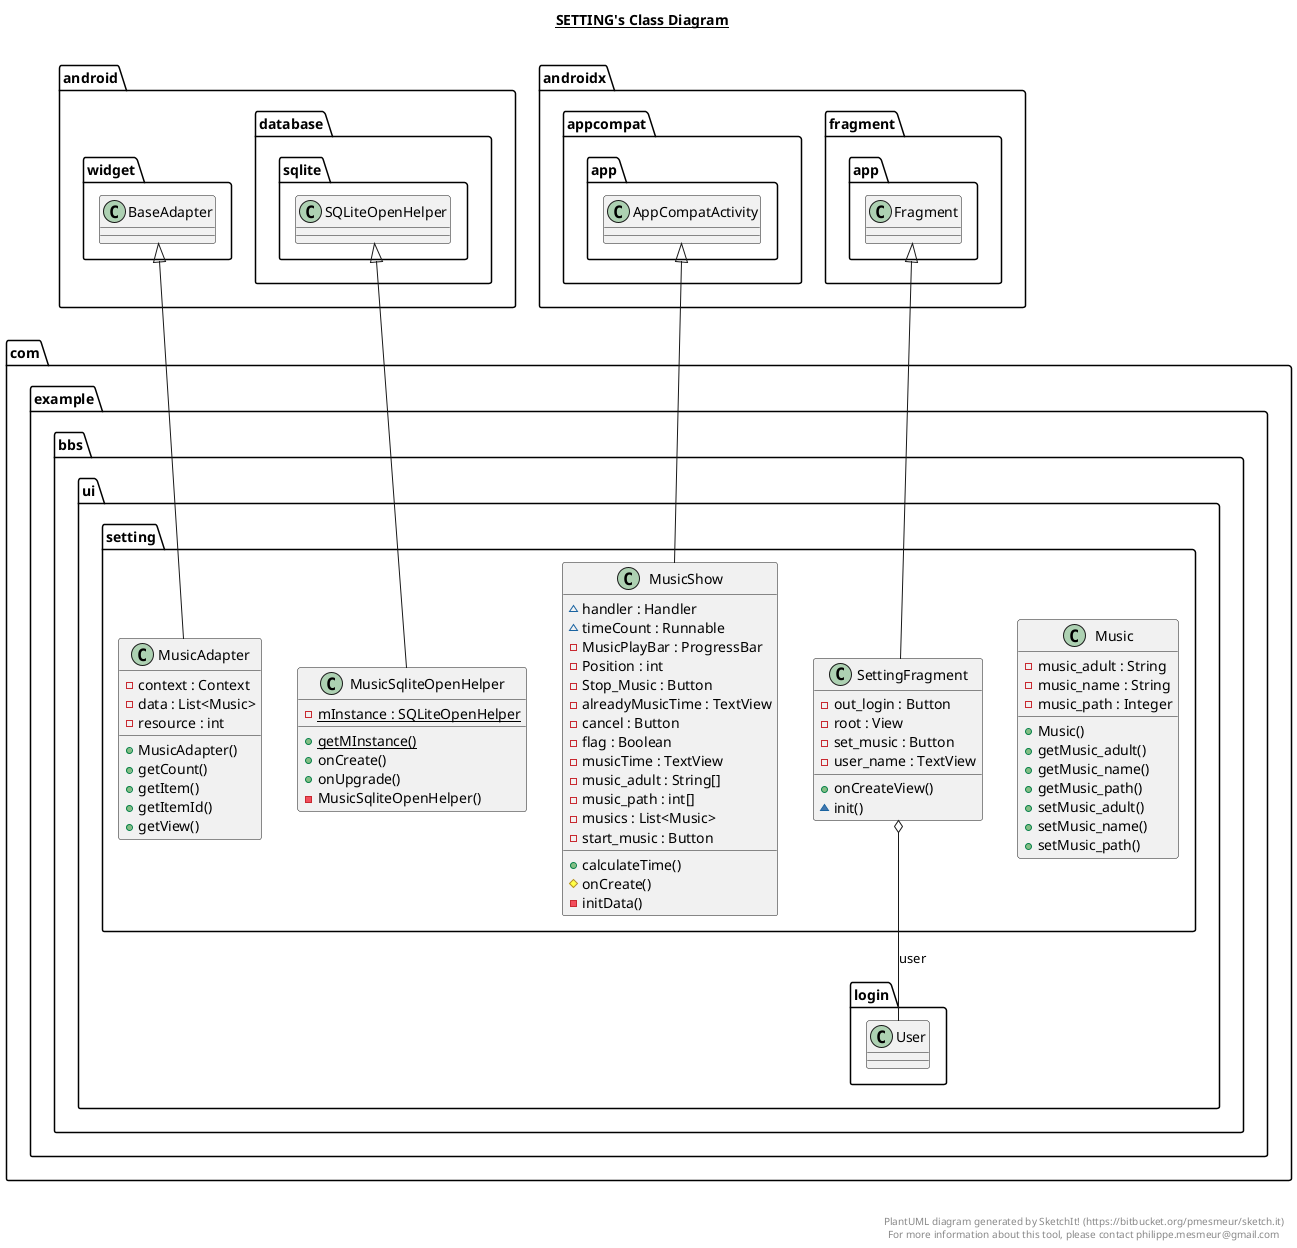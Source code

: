 @startuml

title __SETTING's Class Diagram__\n

  namespace com.example.bbs {
    namespace ui.setting {
      class com.example.bbs.ui.setting.Music {
          - music_adult : String
          - music_name : String
          - music_path : Integer
          + Music()
          + getMusic_adult()
          + getMusic_name()
          + getMusic_path()
          + setMusic_adult()
          + setMusic_name()
          + setMusic_path()
      }
    }
  }
  

  namespace com.example.bbs {
    namespace ui.setting {
      class com.example.bbs.ui.setting.MusicAdapter {
          - context : Context
          - data : List<Music>
          - resource : int
          + MusicAdapter()
          + getCount()
          + getItem()
          + getItemId()
          + getView()
      }
    }
  }
  

  namespace com.example.bbs {
    namespace ui.setting {
      class com.example.bbs.ui.setting.MusicShow {
          ~ handler : Handler
          ~ timeCount : Runnable
          - MusicPlayBar : ProgressBar
          - Position : int
          - Stop_Music : Button
          - alreadyMusicTime : TextView
          - cancel : Button
          - flag : Boolean
          - musicTime : TextView
          - music_adult : String[]
          - music_path : int[]
          - musics : List<Music>
          - start_music : Button
          + calculateTime()
          # onCreate()
          - initData()
      }
    }
  }
  

  namespace com.example.bbs {
    namespace ui.setting {
      class com.example.bbs.ui.setting.MusicSqliteOpenHelper {
          {static} - mInstance : SQLiteOpenHelper
          {static} + getMInstance()
          + onCreate()
          + onUpgrade()
          - MusicSqliteOpenHelper()
      }
    }
  }
  

  namespace com.example.bbs {
    namespace ui.setting {
      class com.example.bbs.ui.setting.SettingFragment {
          - out_login : Button
          - root : View
          - set_music : Button
          - user_name : TextView
          + onCreateView()
          ~ init()
      }
    }
  }
  

  com.example.bbs.ui.setting.MusicAdapter -up-|> android.widget.BaseAdapter
  com.example.bbs.ui.setting.MusicShow -up-|> androidx.appcompat.app.AppCompatActivity
  com.example.bbs.ui.setting.MusicSqliteOpenHelper -up-|> android.database.sqlite.SQLiteOpenHelper
  com.example.bbs.ui.setting.SettingFragment -up-|> androidx.fragment.app.Fragment
  com.example.bbs.ui.setting.SettingFragment o-- com.example.bbs.ui.login.User : user


right footer


PlantUML diagram generated by SketchIt! (https://bitbucket.org/pmesmeur/sketch.it)
For more information about this tool, please contact philippe.mesmeur@gmail.com
endfooter

@enduml
